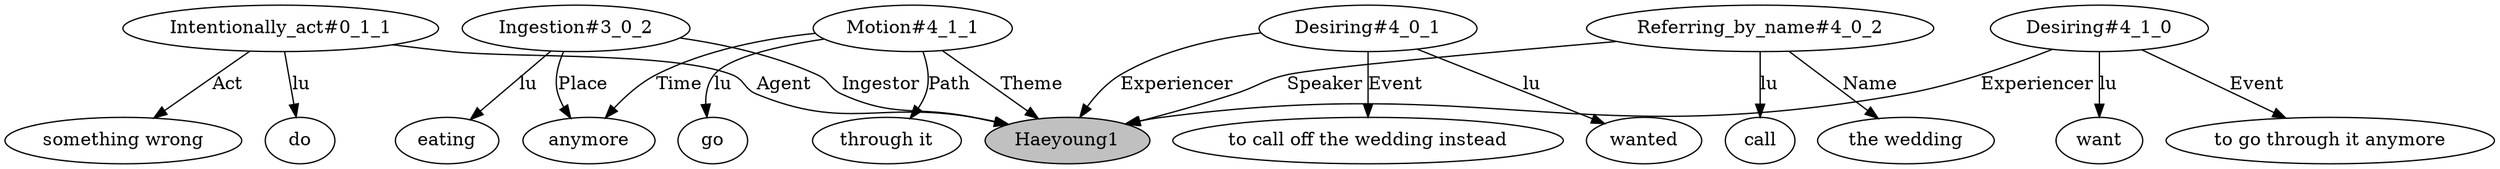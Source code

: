 // The Round Table
digraph {
	0 [label=Haeyoung1 fillcolor=gray style=filled]
	1 [label="Intentionally_act#0_1_1"]
	2 [label=do]
	3 [label="something wrong"]
	1 -> 2 [label=lu]
	1 -> 0 [label=Agent]
	1 -> 3 [label=Act]
	4 [label="Ingestion#3_0_2"]
	5 [label=eating]
	6 [label=anymore]
	4 -> 5 [label=lu]
	4 -> 0 [label=Ingestor]
	4 -> 6 [label=Place]
	7 [label="Desiring#4_0_1"]
	8 [label=wanted]
	9 [label="to call off the wedding instead"]
	7 -> 8 [label=lu]
	7 -> 0 [label=Experiencer]
	7 -> 9 [label=Event]
	10 [label="Referring_by_name#4_0_2"]
	11 [label=call]
	12 [label="the wedding"]
	10 -> 11 [label=lu]
	10 -> 0 [label=Speaker]
	10 -> 12 [label=Name]
	13 [label="Desiring#4_1_0"]
	14 [label=want]
	15 [label="to go through it anymore"]
	13 -> 14 [label=lu]
	13 -> 0 [label=Experiencer]
	13 -> 15 [label=Event]
	16 [label="Motion#4_1_1"]
	17 [label=go]
	18 [label="through it"]
	16 -> 17 [label=lu]
	16 -> 0 [label=Theme]
	16 -> 18 [label=Path]
	16 -> 6 [label=Time]
}
